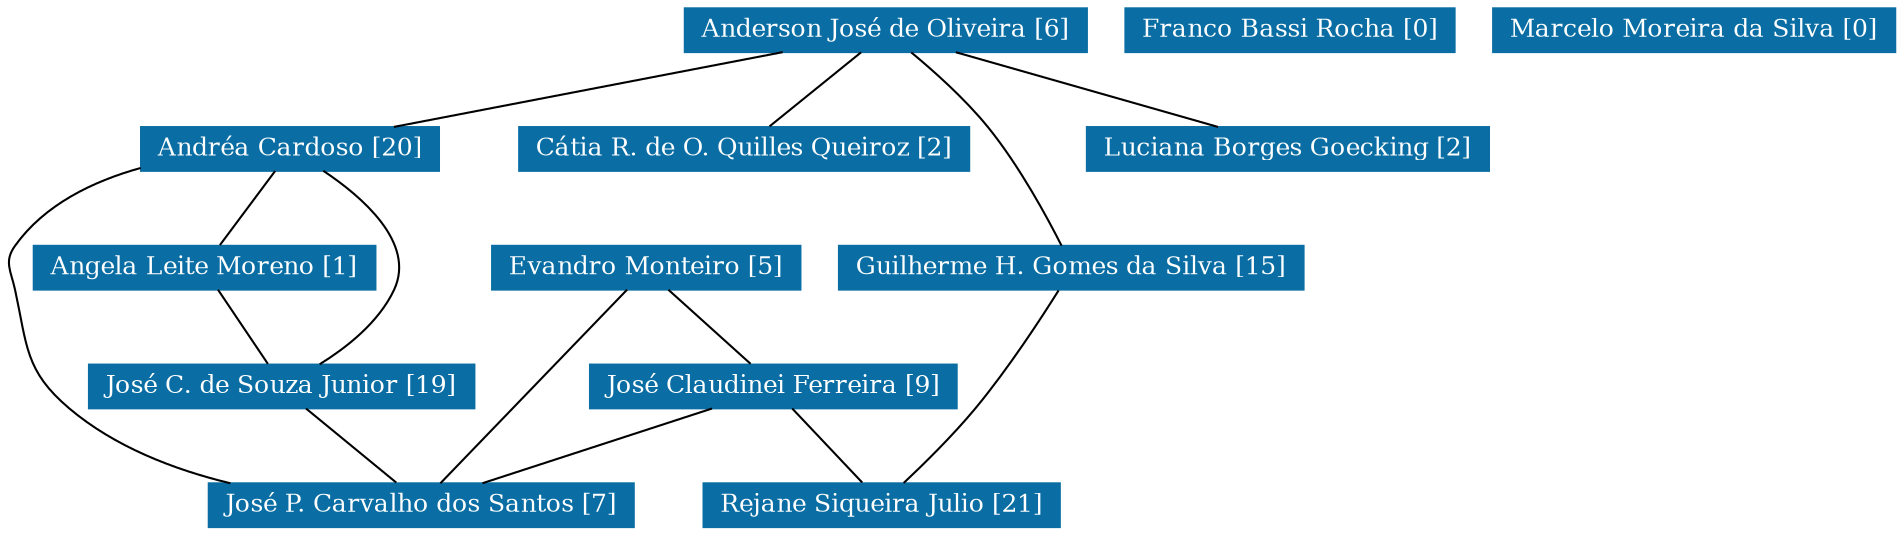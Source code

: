 strict graph grafo1 {
	graph [bb="0,0,756.18,249",
		id=grafo1,
		overlap=False
	];
	node [fontsize=12,
		label="\N",
		shape=rectangle,
		style=filled
	];
	0	 [URL="membro-1349156075777095.html",
		color="#0A6EA4",
		fontcolor="#FFFFFF",
		height=0.29167,
		label="Anderson José de Oliveira [6]",
		pos="359.18,238.5",
		width=2.1944];
	1	 [URL="membro-6016565950437007.html",
		color="#0A6EA4",
		fontcolor="#FFFFFF",
		height=0.29167,
		label="Andréa Cardoso [20]",
		pos="117.18,181.5",
		width=1.625];
	0 -- 1	 [pos="314.51,227.98 271.08,217.75 205.48,202.3 162,192.06"];
	3	 [URL="membro-0061488493893247.html",
		color="#0A6EA4",
		fontcolor="#FFFFFF",
		height=0.29167,
		label="Cátia R. de O. Quilles Queiroz [2]",
		pos="300.18,181.5",
		width=2.4861];
	0 -- 3	 [pos="348.08,227.78 337.54,217.59 321.76,202.35 311.23,192.17"];
	6	 [URL="membro-5817829882396943.html",
		color="#0A6EA4",
		fontcolor="#FFFFFF",
		height=0.29167,
		label="Guilherme H. Gomes da Silva [15]",
		pos="436.18,124.5",
		width=2.5417];
	0 -- 6	 [pos="369.4,227.94 377.91,218.84 390.08,205.13 399.18,192 412.27,173.11 424.47,149.13 431.07,135.43"];
	10	 [URL="membro-4139948635593421.html",
		color="#0A6EA4",
		fontcolor="#FFFFFF",
		height=0.29167,
		label="Luciana Borges Goecking [2]",
		pos="525.18,181.5",
		width=2.1944];
	0 -- 10	 [pos="390.02,227.91 419.83,217.67 464.75,202.25 494.51,192.03"];
	2	 [URL="membro-5106302431642025.html",
		color="#0A6EA4",
		fontcolor="#FFFFFF",
		height=0.29167,
		label="Angela Leite Moreno [1]",
		pos="82.182,124.5",
		width=1.875];
	1 -- 2	 [pos="110.6,170.78 104.34,160.59 94.983,145.35 88.735,135.17"];
	7	 [URL="membro-1690570104837528.html",
		color="#0A6EA4",
		fontcolor="#FFFFFF",
		height=0.29167,
		label="José C. de Souza Junior [19]",
		pos="111.18,67.5",
		width=2.1111];
	1 -- 7	 [pos="131.26,170.82 146.38,157.95 167.11,135.38 158.18,114 151.9,98.958 138.13,86.296 127.11,78.002"];
	9	 [URL="membro-9393213180145144.html",
		color="#0A6EA4",
		fontcolor="#FFFFFF",
		height=0.29167,
		label="José P. Carvalho dos Santos [7]",
		pos="171.18,10.5",
		width=2.3056];
	1 -- 9	 [pos="58.474,171.05 38.103,164.3 17.339,153.21 5.1822,135 0,127.24 3.5434,123.19 5.1822,114 9.9225,87.421 6.6889,75.679 26.182,57 40.354,\
43.419 86.876,29.948 123.45,21.028"];
	12	 [URL="membro-1798884495942862.html",
		color="#0A6EA4",
		fontcolor="#FFFFFF",
		height=0.29167,
		label="Rejane Siqueira Julio [21]",
		pos="358.18,10.5",
		width=1.9306];
	6 -- 12	 [pos="430.42,113.67 423.05,100.07 409.6,76.203 396.18,57 387.22,44.182 375.71,30.421 367.72,21.222"];
	2 -- 7	 [pos="87.636,113.78 92.821,103.59 100.58,88.348 105.75,78.173"];
	7 -- 9	 [pos="122.47,56.779 133.19,46.588 149.24,31.348 159.95,21.173"];
	4	 [URL="membro-3089568911577519.html",
		color="#0A6EA4",
		fontcolor="#FFFFFF",
		height=0.29167,
		label="Evandro Monteiro [5]",
		pos="266.18,124.5",
		width=1.6667];
	4 -- 9	 [pos="257.41,113.98 239.41,92.372 198.43,43.193 180.2,21.328"];
	8	 [URL="membro-6808752952332925.html",
		color="#0A6EA4",
		fontcolor="#FFFFFF",
		height=0.29167,
		label="José Claudinei Ferreira [9]",
		pos="315.18,67.5",
		width=1.9861];
	4 -- 8	 [pos="275.4,113.78 284.16,103.59 297.26,88.348 306.01,78.173"];
	8 -- 9	 [pos="288.43,56.912 262.57,46.674 223.6,31.25 197.79,21.031"];
	8 -- 12	 [pos="323.27,56.779 330.96,46.588 342.45,31.348 350.13,21.173"];
	5	 [URL="membro-0165435409542220.html",
		color="#0A6EA4",
		fontcolor="#FFFFFF",
		height=0.29167,
		label="Franco Bassi Rocha [0]",
		pos="520.18,238.5",
		width=1.7778];
	11	 [URL="membro-6715092420026095.html",
		color="#0A6EA4",
		fontcolor="#FFFFFF",
		height=0.29167,
		label="Marcelo Moreira da Silva [0]",
		pos="679.18,238.5",
		width=2.1389];
}
